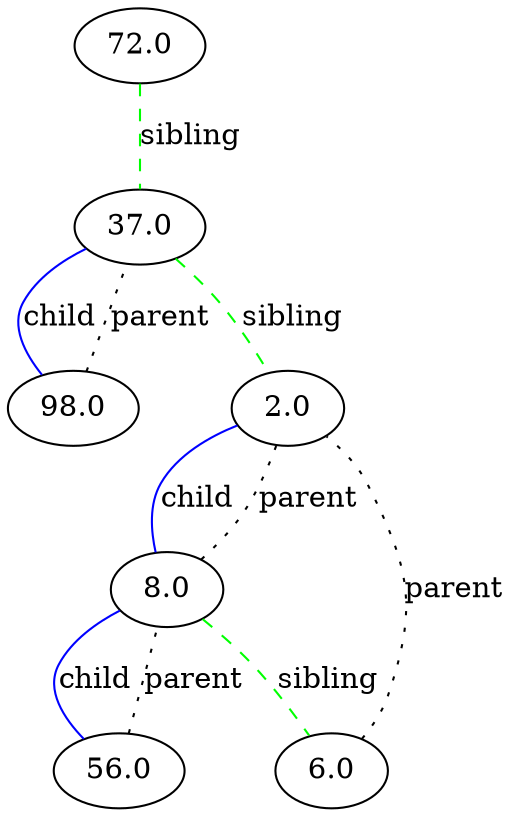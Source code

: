 Graph BinomialHeap {
72.0--37.0 [color=green style=dashed label=sibling] ;
98.0--37.0 [color=black style=dotted label=parent] ;
37.0--98.0 [color=blue label=child] ;
37.0--2.0 [color=green style=dashed label=sibling] ;
56.0--8.0 [color=black style=dotted label=parent] ;
8.0--56.0 [color=blue label=child] ;
8.0--6.0 [color=green style=dashed label=sibling] ;
8.0--2.0 [color=black style=dotted label=parent] ;
6.0--2.0 [color=black style=dotted label=parent] ;
2.0--8.0 [color=blue label=child] ;
}
